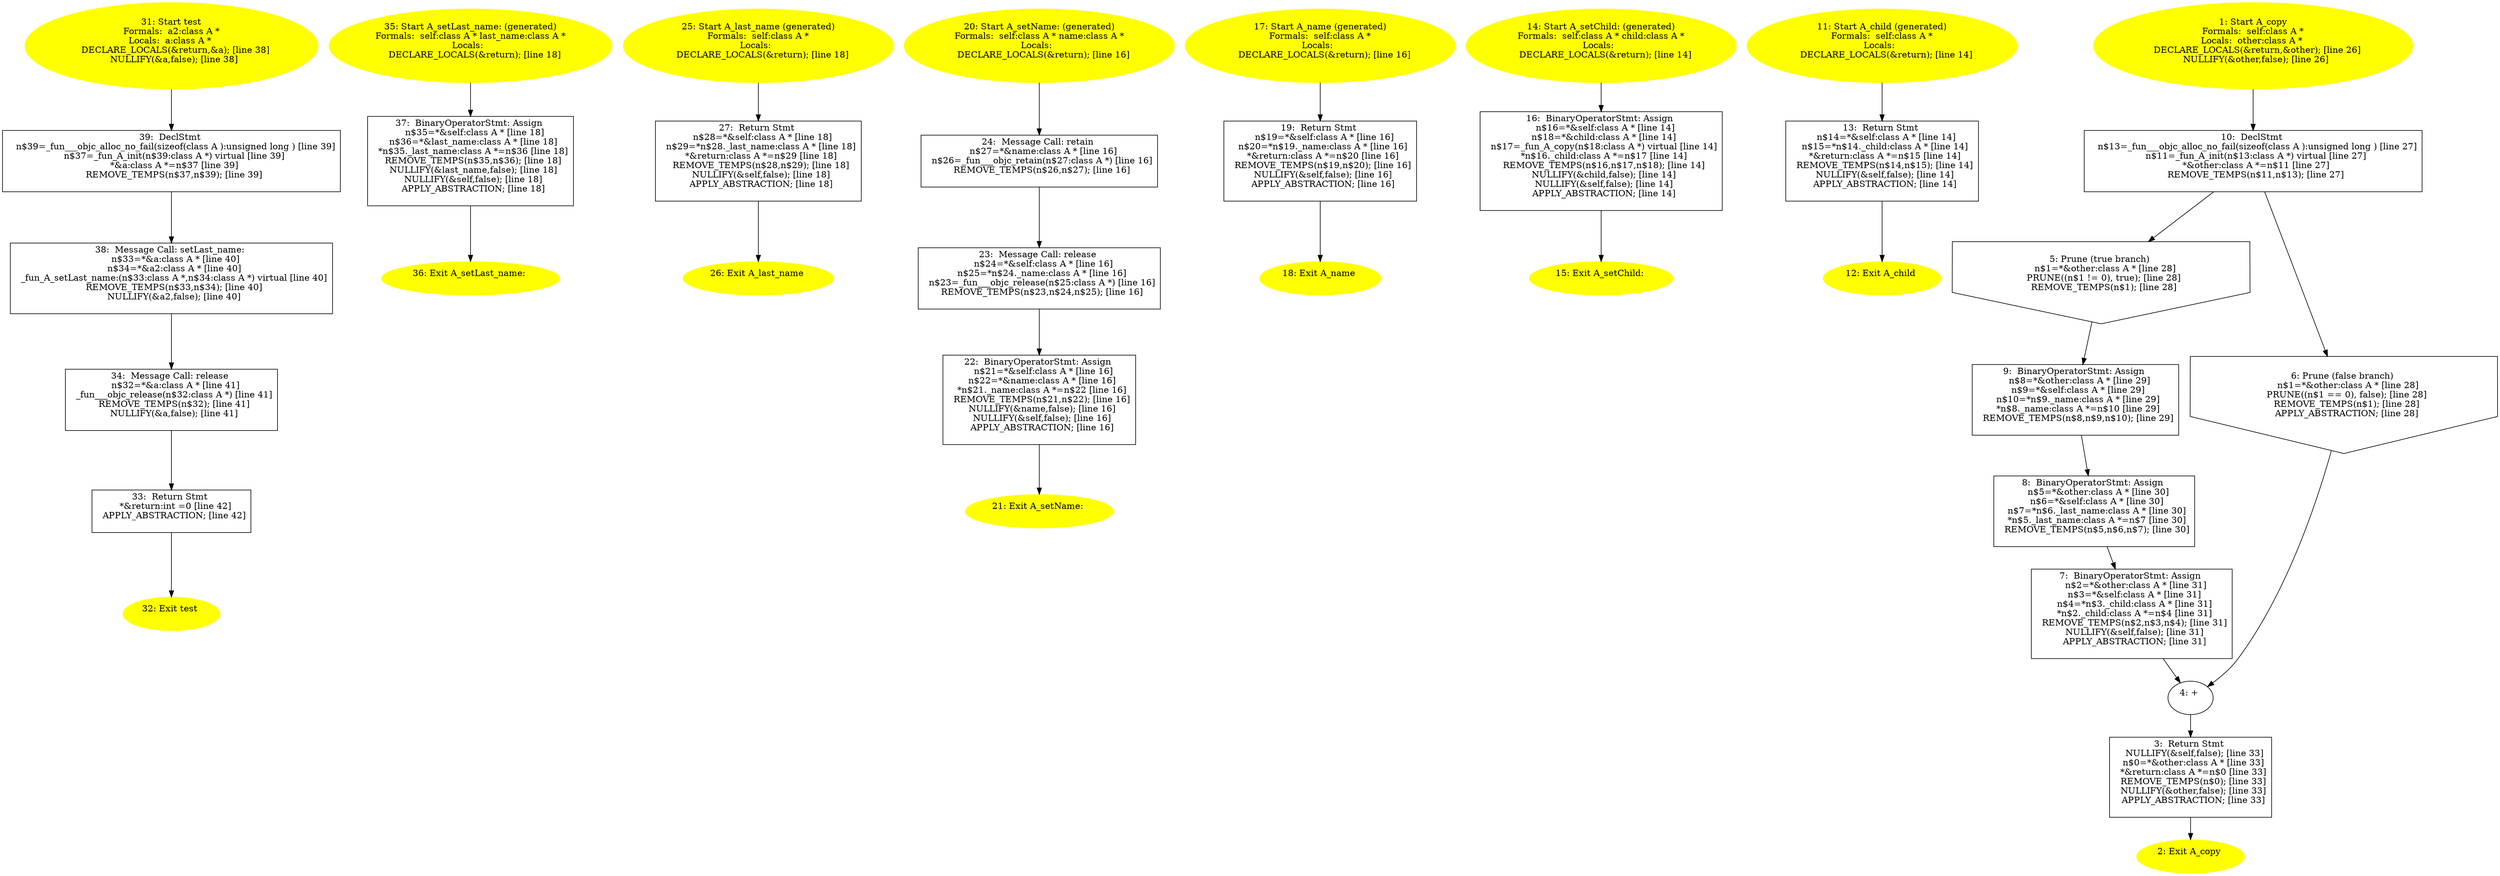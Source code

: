 digraph iCFG {
39 [label="39:  DeclStmt \n   n$39=_fun___objc_alloc_no_fail(sizeof(class A ):unsigned long ) [line 39]\n  n$37=_fun_A_init(n$39:class A *) virtual [line 39]\n  *&a:class A *=n$37 [line 39]\n  REMOVE_TEMPS(n$37,n$39); [line 39]\n " shape="box"]
	

	 39 -> 38 ;
38 [label="38:  Message Call: setLast_name: \n   n$33=*&a:class A * [line 40]\n  n$34=*&a2:class A * [line 40]\n  _fun_A_setLast_name:(n$33:class A *,n$34:class A *) virtual [line 40]\n  REMOVE_TEMPS(n$33,n$34); [line 40]\n  NULLIFY(&a2,false); [line 40]\n " shape="box"]
	

	 38 -> 34 ;
37 [label="37:  BinaryOperatorStmt: Assign \n   n$35=*&self:class A * [line 18]\n  n$36=*&last_name:class A * [line 18]\n  *n$35._last_name:class A *=n$36 [line 18]\n  REMOVE_TEMPS(n$35,n$36); [line 18]\n  NULLIFY(&last_name,false); [line 18]\n  NULLIFY(&self,false); [line 18]\n  APPLY_ABSTRACTION; [line 18]\n " shape="box"]
	

	 37 -> 36 ;
36 [label="36: Exit A_setLast_name: \n  " color=yellow style=filled]
	

35 [label="35: Start A_setLast_name: (generated)\nFormals:  self:class A * last_name:class A *\nLocals:  \n   DECLARE_LOCALS(&return); [line 18]\n " color=yellow style=filled]
	

	 35 -> 37 ;
34 [label="34:  Message Call: release \n   n$32=*&a:class A * [line 41]\n  _fun___objc_release(n$32:class A *) [line 41]\n  REMOVE_TEMPS(n$32); [line 41]\n  NULLIFY(&a,false); [line 41]\n " shape="box"]
	

	 34 -> 33 ;
33 [label="33:  Return Stmt \n   *&return:int =0 [line 42]\n  APPLY_ABSTRACTION; [line 42]\n " shape="box"]
	

	 33 -> 32 ;
32 [label="32: Exit test \n  " color=yellow style=filled]
	

31 [label="31: Start test\nFormals:  a2:class A *\nLocals:  a:class A * \n   DECLARE_LOCALS(&return,&a); [line 38]\n  NULLIFY(&a,false); [line 38]\n " color=yellow style=filled]
	

	 31 -> 39 ;
27 [label="27:  Return Stmt \n   n$28=*&self:class A * [line 18]\n  n$29=*n$28._last_name:class A * [line 18]\n  *&return:class A *=n$29 [line 18]\n  REMOVE_TEMPS(n$28,n$29); [line 18]\n  NULLIFY(&self,false); [line 18]\n  APPLY_ABSTRACTION; [line 18]\n " shape="box"]
	

	 27 -> 26 ;
26 [label="26: Exit A_last_name \n  " color=yellow style=filled]
	

25 [label="25: Start A_last_name (generated)\nFormals:  self:class A *\nLocals:  \n   DECLARE_LOCALS(&return); [line 18]\n " color=yellow style=filled]
	

	 25 -> 27 ;
24 [label="24:  Message Call: retain \n   n$27=*&name:class A * [line 16]\n  n$26=_fun___objc_retain(n$27:class A *) [line 16]\n  REMOVE_TEMPS(n$26,n$27); [line 16]\n " shape="box"]
	

	 24 -> 23 ;
23 [label="23:  Message Call: release \n   n$24=*&self:class A * [line 16]\n  n$25=*n$24._name:class A * [line 16]\n  n$23=_fun___objc_release(n$25:class A *) [line 16]\n  REMOVE_TEMPS(n$23,n$24,n$25); [line 16]\n " shape="box"]
	

	 23 -> 22 ;
22 [label="22:  BinaryOperatorStmt: Assign \n   n$21=*&self:class A * [line 16]\n  n$22=*&name:class A * [line 16]\n  *n$21._name:class A *=n$22 [line 16]\n  REMOVE_TEMPS(n$21,n$22); [line 16]\n  NULLIFY(&name,false); [line 16]\n  NULLIFY(&self,false); [line 16]\n  APPLY_ABSTRACTION; [line 16]\n " shape="box"]
	

	 22 -> 21 ;
21 [label="21: Exit A_setName: \n  " color=yellow style=filled]
	

20 [label="20: Start A_setName: (generated)\nFormals:  self:class A * name:class A *\nLocals:  \n   DECLARE_LOCALS(&return); [line 16]\n " color=yellow style=filled]
	

	 20 -> 24 ;
19 [label="19:  Return Stmt \n   n$19=*&self:class A * [line 16]\n  n$20=*n$19._name:class A * [line 16]\n  *&return:class A *=n$20 [line 16]\n  REMOVE_TEMPS(n$19,n$20); [line 16]\n  NULLIFY(&self,false); [line 16]\n  APPLY_ABSTRACTION; [line 16]\n " shape="box"]
	

	 19 -> 18 ;
18 [label="18: Exit A_name \n  " color=yellow style=filled]
	

17 [label="17: Start A_name (generated)\nFormals:  self:class A *\nLocals:  \n   DECLARE_LOCALS(&return); [line 16]\n " color=yellow style=filled]
	

	 17 -> 19 ;
16 [label="16:  BinaryOperatorStmt: Assign \n   n$16=*&self:class A * [line 14]\n  n$18=*&child:class A * [line 14]\n  n$17=_fun_A_copy(n$18:class A *) virtual [line 14]\n  *n$16._child:class A *=n$17 [line 14]\n  REMOVE_TEMPS(n$16,n$17,n$18); [line 14]\n  NULLIFY(&child,false); [line 14]\n  NULLIFY(&self,false); [line 14]\n  APPLY_ABSTRACTION; [line 14]\n " shape="box"]
	

	 16 -> 15 ;
15 [label="15: Exit A_setChild: \n  " color=yellow style=filled]
	

14 [label="14: Start A_setChild: (generated)\nFormals:  self:class A * child:class A *\nLocals:  \n   DECLARE_LOCALS(&return); [line 14]\n " color=yellow style=filled]
	

	 14 -> 16 ;
13 [label="13:  Return Stmt \n   n$14=*&self:class A * [line 14]\n  n$15=*n$14._child:class A * [line 14]\n  *&return:class A *=n$15 [line 14]\n  REMOVE_TEMPS(n$14,n$15); [line 14]\n  NULLIFY(&self,false); [line 14]\n  APPLY_ABSTRACTION; [line 14]\n " shape="box"]
	

	 13 -> 12 ;
12 [label="12: Exit A_child \n  " color=yellow style=filled]
	

11 [label="11: Start A_child (generated)\nFormals:  self:class A *\nLocals:  \n   DECLARE_LOCALS(&return); [line 14]\n " color=yellow style=filled]
	

	 11 -> 13 ;
10 [label="10:  DeclStmt \n   n$13=_fun___objc_alloc_no_fail(sizeof(class A ):unsigned long ) [line 27]\n  n$11=_fun_A_init(n$13:class A *) virtual [line 27]\n  *&other:class A *=n$11 [line 27]\n  REMOVE_TEMPS(n$11,n$13); [line 27]\n " shape="box"]
	

	 10 -> 5 ;
	 10 -> 6 ;
9 [label="9:  BinaryOperatorStmt: Assign \n   n$8=*&other:class A * [line 29]\n  n$9=*&self:class A * [line 29]\n  n$10=*n$9._name:class A * [line 29]\n  *n$8._name:class A *=n$10 [line 29]\n  REMOVE_TEMPS(n$8,n$9,n$10); [line 29]\n " shape="box"]
	

	 9 -> 8 ;
8 [label="8:  BinaryOperatorStmt: Assign \n   n$5=*&other:class A * [line 30]\n  n$6=*&self:class A * [line 30]\n  n$7=*n$6._last_name:class A * [line 30]\n  *n$5._last_name:class A *=n$7 [line 30]\n  REMOVE_TEMPS(n$5,n$6,n$7); [line 30]\n " shape="box"]
	

	 8 -> 7 ;
7 [label="7:  BinaryOperatorStmt: Assign \n   n$2=*&other:class A * [line 31]\n  n$3=*&self:class A * [line 31]\n  n$4=*n$3._child:class A * [line 31]\n  *n$2._child:class A *=n$4 [line 31]\n  REMOVE_TEMPS(n$2,n$3,n$4); [line 31]\n  NULLIFY(&self,false); [line 31]\n  APPLY_ABSTRACTION; [line 31]\n " shape="box"]
	

	 7 -> 4 ;
6 [label="6: Prune (false branch) \n   n$1=*&other:class A * [line 28]\n  PRUNE((n$1 == 0), false); [line 28]\n  REMOVE_TEMPS(n$1); [line 28]\n  APPLY_ABSTRACTION; [line 28]\n " shape="invhouse"]
	

	 6 -> 4 ;
5 [label="5: Prune (true branch) \n   n$1=*&other:class A * [line 28]\n  PRUNE((n$1 != 0), true); [line 28]\n  REMOVE_TEMPS(n$1); [line 28]\n " shape="invhouse"]
	

	 5 -> 9 ;
4 [label="4: + \n  " ]
	

	 4 -> 3 ;
3 [label="3:  Return Stmt \n   NULLIFY(&self,false); [line 33]\n  n$0=*&other:class A * [line 33]\n  *&return:class A *=n$0 [line 33]\n  REMOVE_TEMPS(n$0); [line 33]\n  NULLIFY(&other,false); [line 33]\n  APPLY_ABSTRACTION; [line 33]\n " shape="box"]
	

	 3 -> 2 ;
2 [label="2: Exit A_copy \n  " color=yellow style=filled]
	

1 [label="1: Start A_copy\nFormals:  self:class A *\nLocals:  other:class A * \n   DECLARE_LOCALS(&return,&other); [line 26]\n  NULLIFY(&other,false); [line 26]\n " color=yellow style=filled]
	

	 1 -> 10 ;
}
